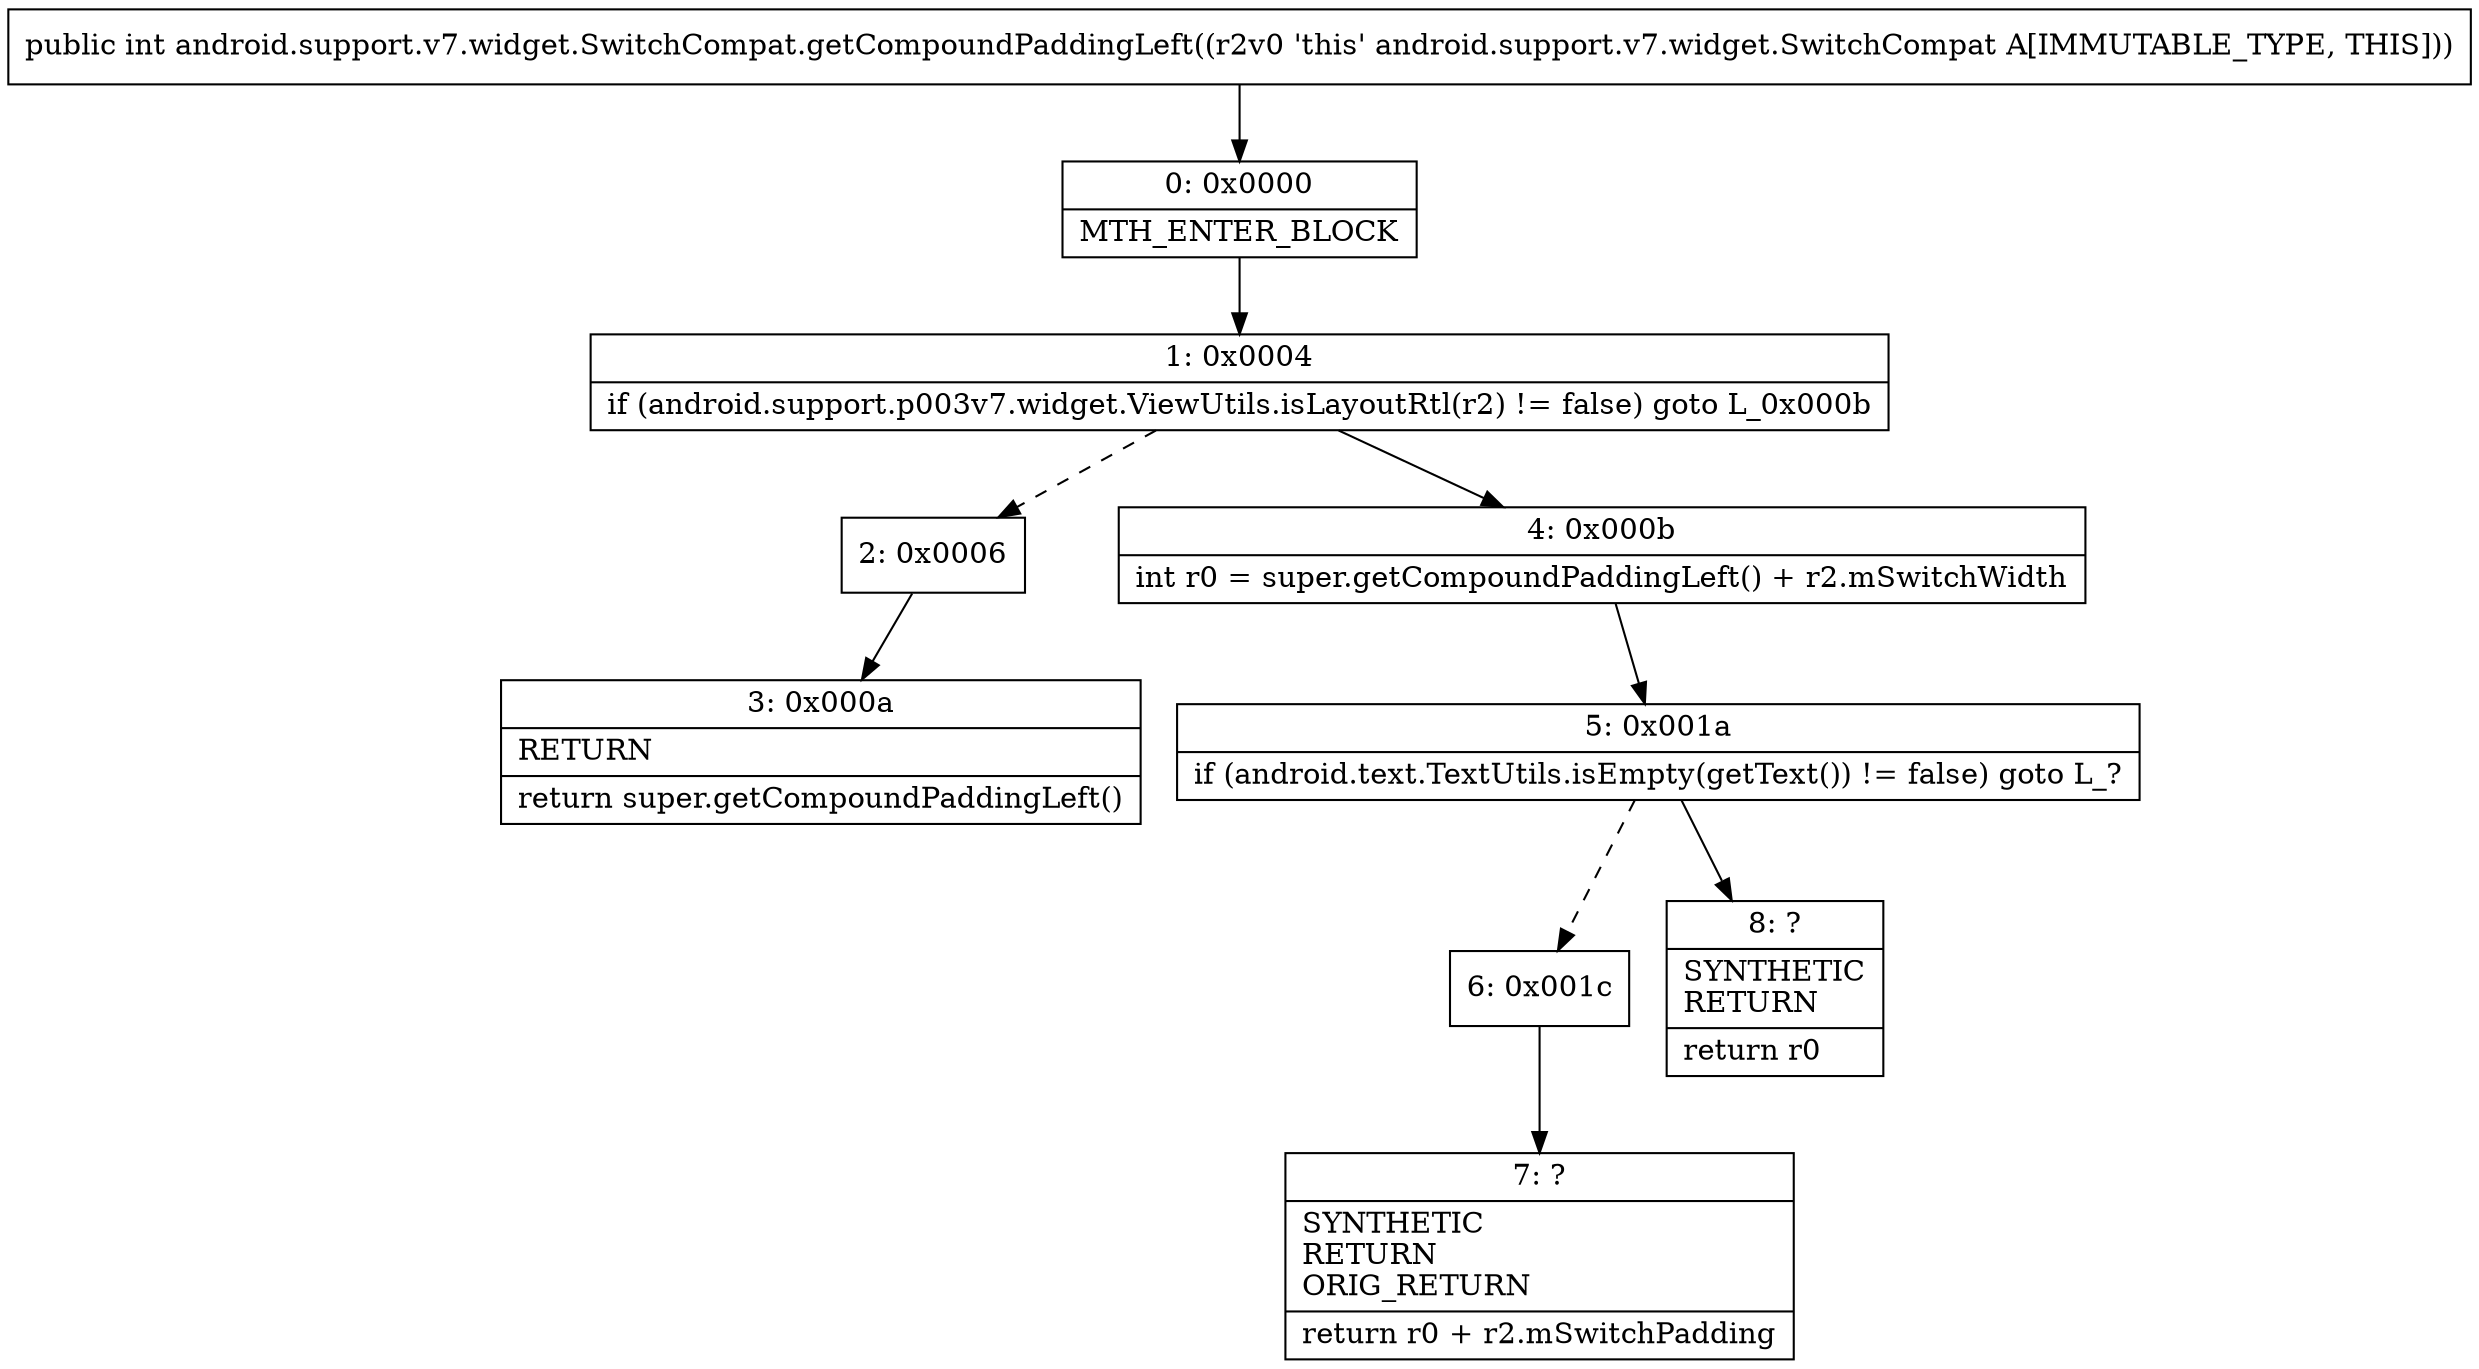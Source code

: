 digraph "CFG forandroid.support.v7.widget.SwitchCompat.getCompoundPaddingLeft()I" {
Node_0 [shape=record,label="{0\:\ 0x0000|MTH_ENTER_BLOCK\l}"];
Node_1 [shape=record,label="{1\:\ 0x0004|if (android.support.p003v7.widget.ViewUtils.isLayoutRtl(r2) != false) goto L_0x000b\l}"];
Node_2 [shape=record,label="{2\:\ 0x0006}"];
Node_3 [shape=record,label="{3\:\ 0x000a|RETURN\l|return super.getCompoundPaddingLeft()\l}"];
Node_4 [shape=record,label="{4\:\ 0x000b|int r0 = super.getCompoundPaddingLeft() + r2.mSwitchWidth\l}"];
Node_5 [shape=record,label="{5\:\ 0x001a|if (android.text.TextUtils.isEmpty(getText()) != false) goto L_?\l}"];
Node_6 [shape=record,label="{6\:\ 0x001c}"];
Node_7 [shape=record,label="{7\:\ ?|SYNTHETIC\lRETURN\lORIG_RETURN\l|return r0 + r2.mSwitchPadding\l}"];
Node_8 [shape=record,label="{8\:\ ?|SYNTHETIC\lRETURN\l|return r0\l}"];
MethodNode[shape=record,label="{public int android.support.v7.widget.SwitchCompat.getCompoundPaddingLeft((r2v0 'this' android.support.v7.widget.SwitchCompat A[IMMUTABLE_TYPE, THIS])) }"];
MethodNode -> Node_0;
Node_0 -> Node_1;
Node_1 -> Node_2[style=dashed];
Node_1 -> Node_4;
Node_2 -> Node_3;
Node_4 -> Node_5;
Node_5 -> Node_6[style=dashed];
Node_5 -> Node_8;
Node_6 -> Node_7;
}

